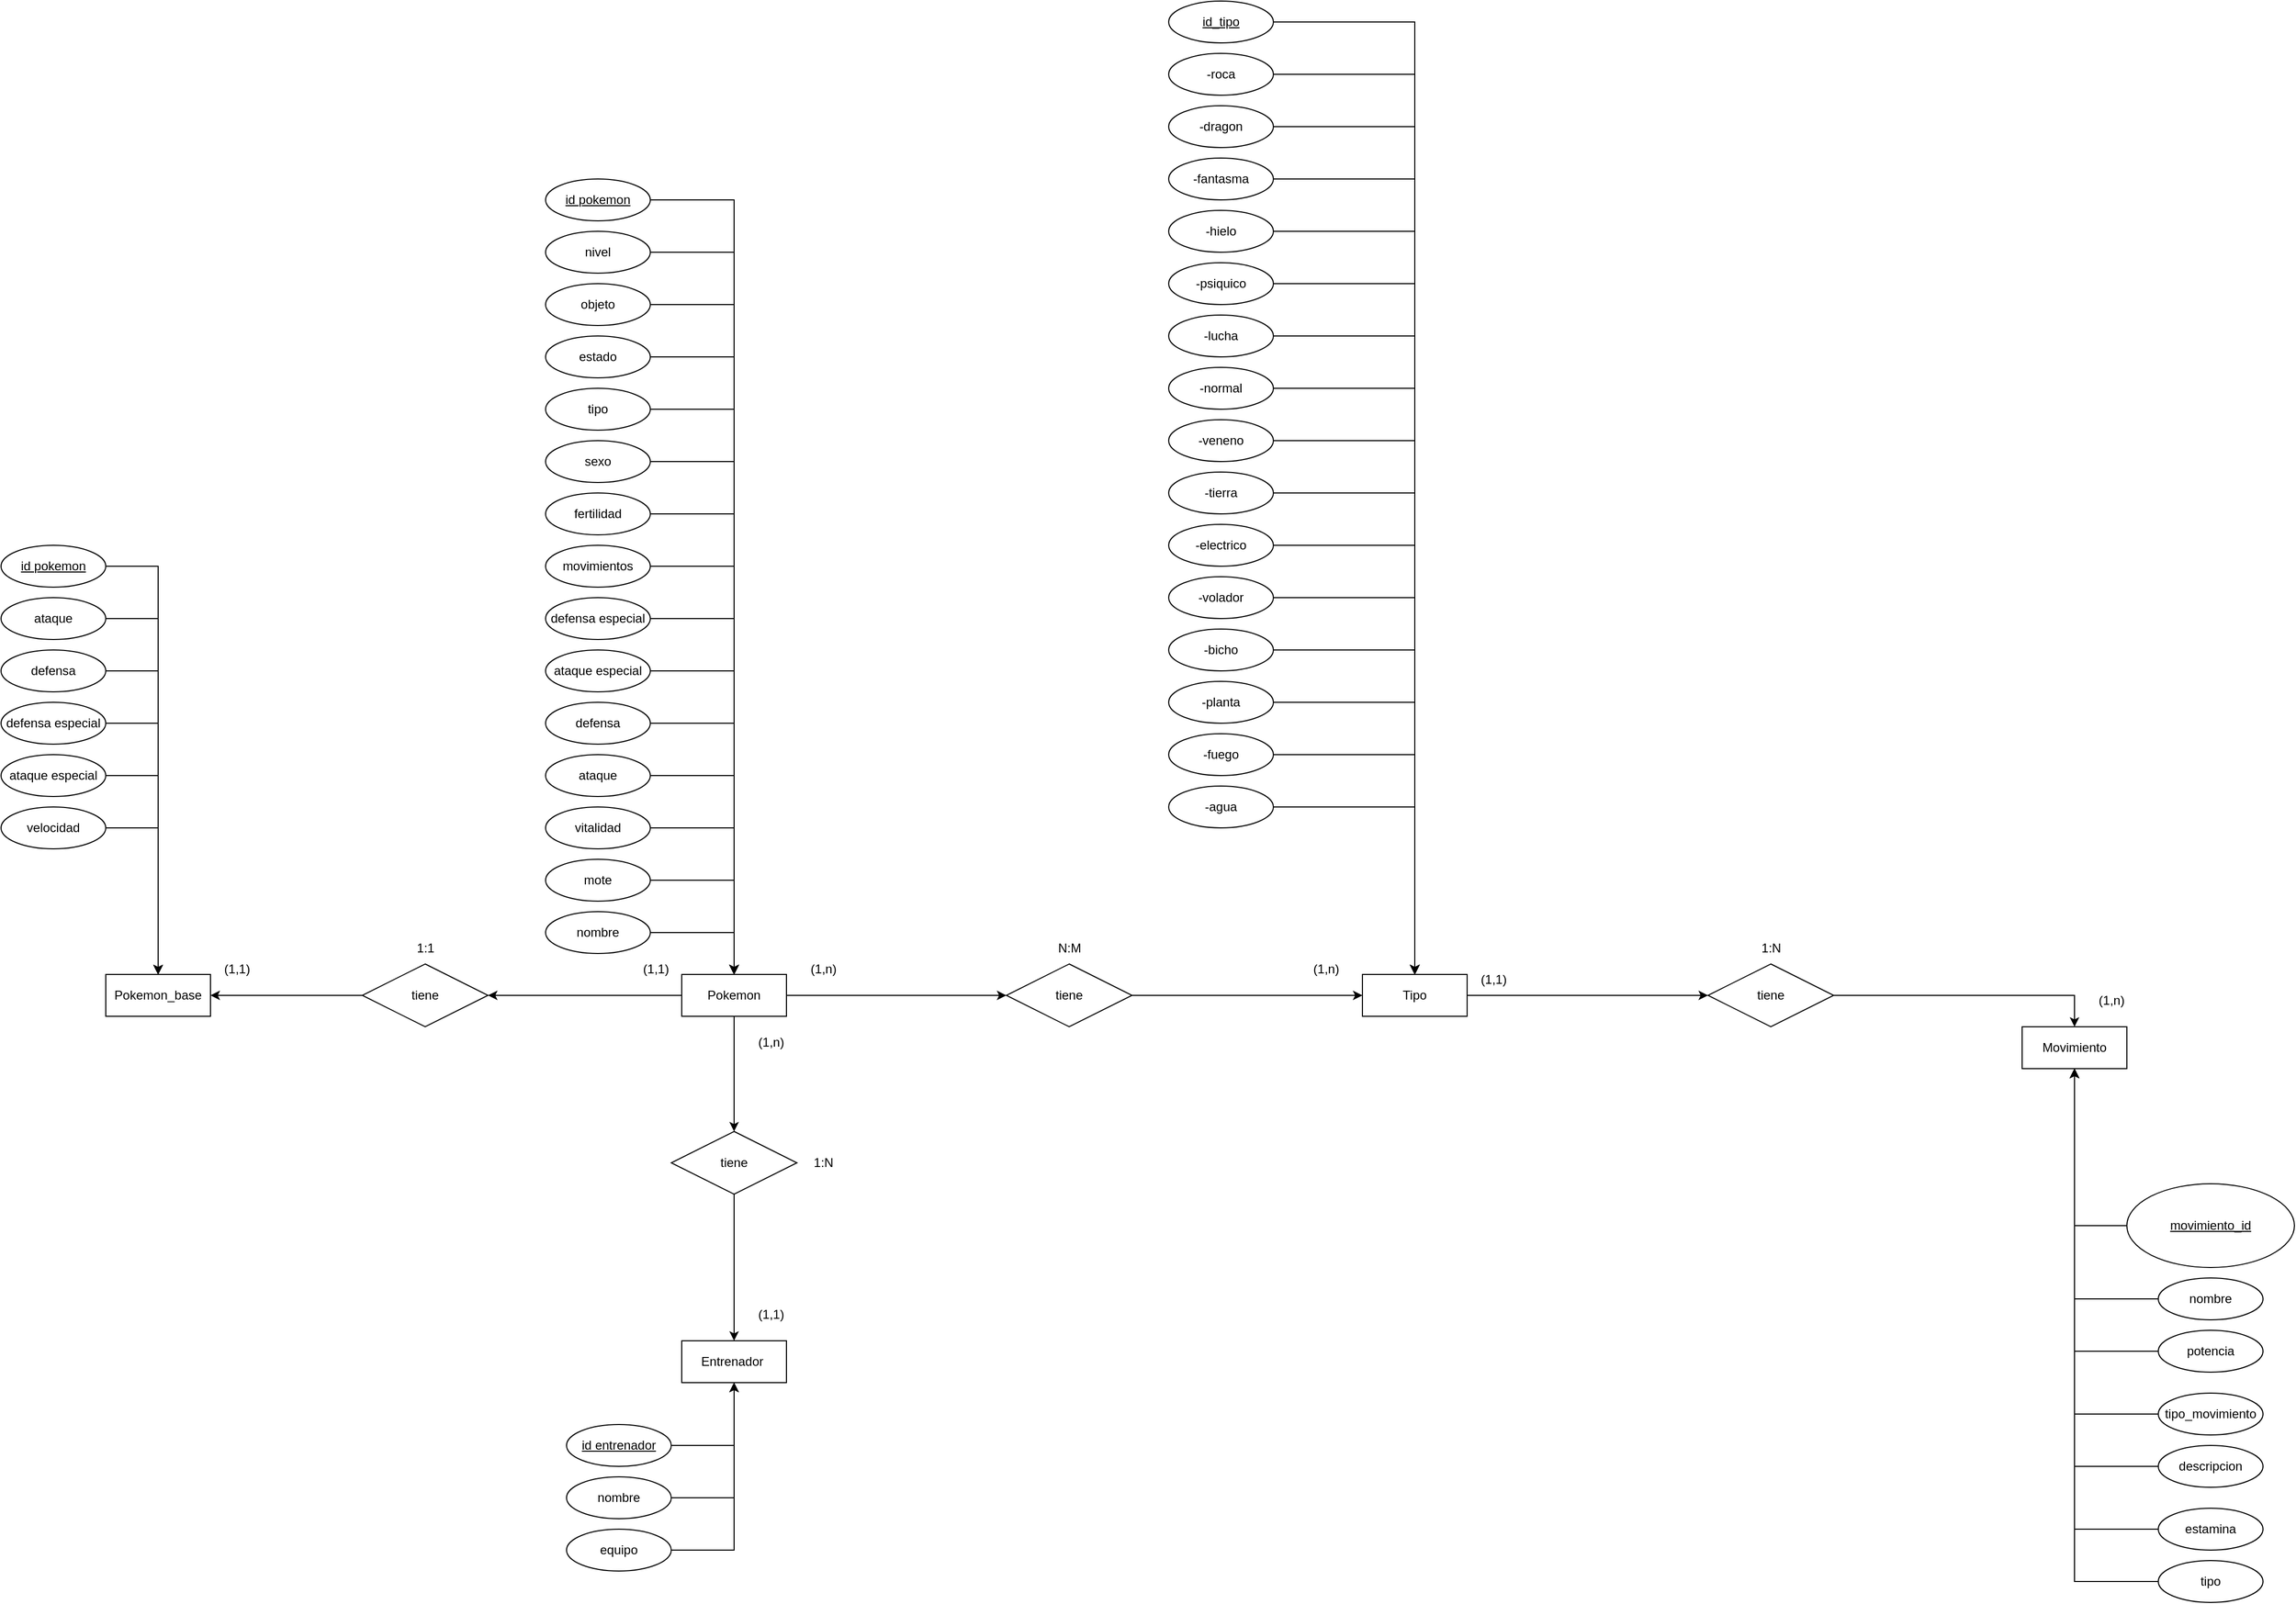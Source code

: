 <mxfile version="21.1.0" type="device">
  <diagram id="R2lEEEUBdFMjLlhIrx00" name="Page-1">
    <mxGraphModel dx="2435" dy="-4195" grid="1" gridSize="10" guides="1" tooltips="1" connect="1" arrows="1" fold="1" page="1" pageScale="1" pageWidth="850" pageHeight="1100" math="0" shadow="0" extFonts="Permanent Marker^https://fonts.googleapis.com/css?family=Permanent+Marker">
      <root>
        <mxCell id="0" />
        <mxCell id="1" parent="0" />
        <mxCell id="x5G75nbqkh0U1uUKyFEa-530" style="edgeStyle=orthogonalEdgeStyle;rounded=0;orthogonalLoop=1;jettySize=auto;html=1;exitX=1;exitY=0.5;exitDx=0;exitDy=0;entryX=0;entryY=0.5;entryDx=0;entryDy=0;" parent="1" source="qln_caeNBjAnbk7us_ng-47" target="qln_caeNBjAnbk7us_ng-74" edge="1">
          <mxGeometry relative="1" as="geometry" />
        </mxCell>
        <mxCell id="NhyKZMnc2FJVeLlSs4U3-15" style="edgeStyle=orthogonalEdgeStyle;rounded=0;orthogonalLoop=1;jettySize=auto;html=1;exitX=0.5;exitY=1;exitDx=0;exitDy=0;entryX=0.5;entryY=0;entryDx=0;entryDy=0;" parent="1" source="qln_caeNBjAnbk7us_ng-47" target="NhyKZMnc2FJVeLlSs4U3-10" edge="1">
          <mxGeometry relative="1" as="geometry" />
        </mxCell>
        <mxCell id="oqdAlFlm3cxLVqcBOJ25-38" style="edgeStyle=orthogonalEdgeStyle;rounded=0;orthogonalLoop=1;jettySize=auto;html=1;exitX=0;exitY=0.5;exitDx=0;exitDy=0;entryX=1;entryY=0.5;entryDx=0;entryDy=0;" edge="1" parent="1" source="qln_caeNBjAnbk7us_ng-47" target="oqdAlFlm3cxLVqcBOJ25-37">
          <mxGeometry relative="1" as="geometry" />
        </mxCell>
        <mxCell id="qln_caeNBjAnbk7us_ng-47" value="Pokemon" style="whiteSpace=wrap;html=1;align=center;" parent="1" vertex="1">
          <mxGeometry x="-180" y="6580" width="100" height="40" as="geometry" />
        </mxCell>
        <mxCell id="x5G75nbqkh0U1uUKyFEa-531" style="edgeStyle=orthogonalEdgeStyle;rounded=0;orthogonalLoop=1;jettySize=auto;html=1;exitX=1;exitY=0.5;exitDx=0;exitDy=0;entryX=0;entryY=0.5;entryDx=0;entryDy=0;" parent="1" source="qln_caeNBjAnbk7us_ng-74" target="x5G75nbqkh0U1uUKyFEa-524" edge="1">
          <mxGeometry relative="1" as="geometry" />
        </mxCell>
        <mxCell id="qln_caeNBjAnbk7us_ng-74" value="tiene" style="shape=rhombus;perimeter=rhombusPerimeter;whiteSpace=wrap;html=1;align=center;" parent="1" vertex="1">
          <mxGeometry x="130" y="6570" width="120" height="60" as="geometry" />
        </mxCell>
        <mxCell id="AE3IdgqN83eDhT4mOjnv-27" style="edgeStyle=orthogonalEdgeStyle;rounded=0;orthogonalLoop=1;jettySize=auto;html=1;exitX=1;exitY=0.5;exitDx=0;exitDy=0;" parent="1" source="qln_caeNBjAnbk7us_ng-88" target="qln_caeNBjAnbk7us_ng-47" edge="1">
          <mxGeometry relative="1" as="geometry" />
        </mxCell>
        <mxCell id="qln_caeNBjAnbk7us_ng-88" value="id pokemon" style="ellipse;whiteSpace=wrap;html=1;align=center;fontStyle=4;" parent="1" vertex="1">
          <mxGeometry x="-310" y="5820" width="100" height="40" as="geometry" />
        </mxCell>
        <mxCell id="AE3IdgqN83eDhT4mOjnv-26" style="edgeStyle=orthogonalEdgeStyle;rounded=0;orthogonalLoop=1;jettySize=auto;html=1;exitX=1;exitY=0.5;exitDx=0;exitDy=0;" parent="1" source="qln_caeNBjAnbk7us_ng-89" target="qln_caeNBjAnbk7us_ng-47" edge="1">
          <mxGeometry relative="1" as="geometry" />
        </mxCell>
        <mxCell id="qln_caeNBjAnbk7us_ng-89" value="nivel" style="ellipse;whiteSpace=wrap;html=1;align=center;" parent="1" vertex="1">
          <mxGeometry x="-310" y="5870" width="100" height="40" as="geometry" />
        </mxCell>
        <mxCell id="AE3IdgqN83eDhT4mOjnv-23" style="edgeStyle=orthogonalEdgeStyle;rounded=0;orthogonalLoop=1;jettySize=auto;html=1;exitX=1;exitY=0.5;exitDx=0;exitDy=0;entryX=0.5;entryY=0;entryDx=0;entryDy=0;" parent="1" source="qln_caeNBjAnbk7us_ng-90" target="qln_caeNBjAnbk7us_ng-47" edge="1">
          <mxGeometry relative="1" as="geometry" />
        </mxCell>
        <mxCell id="qln_caeNBjAnbk7us_ng-90" value="tipo" style="ellipse;whiteSpace=wrap;html=1;align=center;" parent="1" vertex="1">
          <mxGeometry x="-310" y="6020" width="100" height="40" as="geometry" />
        </mxCell>
        <mxCell id="AE3IdgqN83eDhT4mOjnv-24" style="edgeStyle=orthogonalEdgeStyle;rounded=0;orthogonalLoop=1;jettySize=auto;html=1;exitX=1;exitY=0.5;exitDx=0;exitDy=0;" parent="1" source="qln_caeNBjAnbk7us_ng-91" target="qln_caeNBjAnbk7us_ng-47" edge="1">
          <mxGeometry relative="1" as="geometry" />
        </mxCell>
        <mxCell id="qln_caeNBjAnbk7us_ng-91" value="estado" style="ellipse;whiteSpace=wrap;html=1;align=center;" parent="1" vertex="1">
          <mxGeometry x="-310" y="5970" width="100" height="40" as="geometry" />
        </mxCell>
        <mxCell id="AE3IdgqN83eDhT4mOjnv-25" style="edgeStyle=orthogonalEdgeStyle;rounded=0;orthogonalLoop=1;jettySize=auto;html=1;exitX=1;exitY=0.5;exitDx=0;exitDy=0;" parent="1" source="qln_caeNBjAnbk7us_ng-92" target="qln_caeNBjAnbk7us_ng-47" edge="1">
          <mxGeometry relative="1" as="geometry" />
        </mxCell>
        <mxCell id="qln_caeNBjAnbk7us_ng-92" value="objeto" style="ellipse;whiteSpace=wrap;html=1;align=center;" parent="1" vertex="1">
          <mxGeometry x="-310" y="5920" width="100" height="40" as="geometry" />
        </mxCell>
        <mxCell id="AE3IdgqN83eDhT4mOjnv-22" style="edgeStyle=orthogonalEdgeStyle;rounded=0;orthogonalLoop=1;jettySize=auto;html=1;exitX=1;exitY=0.5;exitDx=0;exitDy=0;entryX=0.5;entryY=0;entryDx=0;entryDy=0;" parent="1" source="qln_caeNBjAnbk7us_ng-93" target="qln_caeNBjAnbk7us_ng-47" edge="1">
          <mxGeometry relative="1" as="geometry" />
        </mxCell>
        <mxCell id="qln_caeNBjAnbk7us_ng-93" value="sexo" style="ellipse;whiteSpace=wrap;html=1;align=center;" parent="1" vertex="1">
          <mxGeometry x="-310" y="6070" width="100" height="40" as="geometry" />
        </mxCell>
        <mxCell id="AE3IdgqN83eDhT4mOjnv-21" style="edgeStyle=orthogonalEdgeStyle;rounded=0;orthogonalLoop=1;jettySize=auto;html=1;exitX=1;exitY=0.5;exitDx=0;exitDy=0;entryX=0.5;entryY=0;entryDx=0;entryDy=0;" parent="1" source="qln_caeNBjAnbk7us_ng-94" target="qln_caeNBjAnbk7us_ng-47" edge="1">
          <mxGeometry relative="1" as="geometry" />
        </mxCell>
        <mxCell id="qln_caeNBjAnbk7us_ng-94" value="fertilidad" style="ellipse;whiteSpace=wrap;html=1;align=center;" parent="1" vertex="1">
          <mxGeometry x="-310" y="6120" width="100" height="40" as="geometry" />
        </mxCell>
        <mxCell id="qln_caeNBjAnbk7us_ng-101" value="(1,n)" style="text;html=1;align=center;verticalAlign=middle;resizable=0;points=[];autosize=1;strokeColor=none;fillColor=none;" parent="1" vertex="1">
          <mxGeometry x="410" y="6560" width="50" height="30" as="geometry" />
        </mxCell>
        <mxCell id="qln_caeNBjAnbk7us_ng-102" value="(1,n)" style="text;html=1;align=center;verticalAlign=middle;resizable=0;points=[];autosize=1;strokeColor=none;fillColor=none;" parent="1" vertex="1">
          <mxGeometry x="-70" y="6560" width="50" height="30" as="geometry" />
        </mxCell>
        <mxCell id="qln_caeNBjAnbk7us_ng-103" value="N:M" style="text;html=1;align=center;verticalAlign=middle;resizable=0;points=[];autosize=1;strokeColor=none;fillColor=none;" parent="1" vertex="1">
          <mxGeometry x="165" y="6540" width="50" height="30" as="geometry" />
        </mxCell>
        <mxCell id="NhyKZMnc2FJVeLlSs4U3-11" style="edgeStyle=orthogonalEdgeStyle;rounded=0;orthogonalLoop=1;jettySize=auto;html=1;exitX=1;exitY=0.5;exitDx=0;exitDy=0;entryX=0;entryY=0.5;entryDx=0;entryDy=0;" parent="1" source="x5G75nbqkh0U1uUKyFEa-524" target="NhyKZMnc2FJVeLlSs4U3-5" edge="1">
          <mxGeometry relative="1" as="geometry" />
        </mxCell>
        <mxCell id="x5G75nbqkh0U1uUKyFEa-524" value="Tipo" style="whiteSpace=wrap;html=1;align=center;" parent="1" vertex="1">
          <mxGeometry x="470" y="6580" width="100" height="40" as="geometry" />
        </mxCell>
        <mxCell id="x5G75nbqkh0U1uUKyFEa-525" value="Entrenador&amp;nbsp;" style="whiteSpace=wrap;html=1;align=center;" parent="1" vertex="1">
          <mxGeometry x="-180" y="6930" width="100" height="40" as="geometry" />
        </mxCell>
        <mxCell id="oqdAlFlm3cxLVqcBOJ25-4" style="edgeStyle=orthogonalEdgeStyle;rounded=0;orthogonalLoop=1;jettySize=auto;html=1;exitX=1;exitY=0.5;exitDx=0;exitDy=0;entryX=0.5;entryY=0;entryDx=0;entryDy=0;" edge="1" parent="1" source="NhyKZMnc2FJVeLlSs4U3-5" target="NhyKZMnc2FJVeLlSs4U3-8">
          <mxGeometry relative="1" as="geometry" />
        </mxCell>
        <mxCell id="NhyKZMnc2FJVeLlSs4U3-5" value="tiene" style="shape=rhombus;perimeter=rhombusPerimeter;whiteSpace=wrap;html=1;align=center;" parent="1" vertex="1">
          <mxGeometry x="800" y="6570" width="120" height="60" as="geometry" />
        </mxCell>
        <mxCell id="NhyKZMnc2FJVeLlSs4U3-8" value="Movimiento" style="whiteSpace=wrap;html=1;align=center;" parent="1" vertex="1">
          <mxGeometry x="1100" y="6630" width="100" height="40" as="geometry" />
        </mxCell>
        <mxCell id="NhyKZMnc2FJVeLlSs4U3-16" style="edgeStyle=orthogonalEdgeStyle;rounded=0;orthogonalLoop=1;jettySize=auto;html=1;exitX=0.5;exitY=1;exitDx=0;exitDy=0;entryX=0.5;entryY=0;entryDx=0;entryDy=0;" parent="1" source="NhyKZMnc2FJVeLlSs4U3-10" target="x5G75nbqkh0U1uUKyFEa-525" edge="1">
          <mxGeometry relative="1" as="geometry" />
        </mxCell>
        <mxCell id="NhyKZMnc2FJVeLlSs4U3-10" value="tiene" style="shape=rhombus;perimeter=rhombusPerimeter;whiteSpace=wrap;html=1;align=center;" parent="1" vertex="1">
          <mxGeometry x="-190" y="6730" width="120" height="60" as="geometry" />
        </mxCell>
        <mxCell id="NhyKZMnc2FJVeLlSs4U3-36" value="(1,n)" style="text;html=1;align=center;verticalAlign=middle;resizable=0;points=[];autosize=1;strokeColor=none;fillColor=none;" parent="1" vertex="1">
          <mxGeometry x="1160" y="6590" width="50" height="30" as="geometry" />
        </mxCell>
        <mxCell id="NhyKZMnc2FJVeLlSs4U3-37" value="(1,1)" style="text;html=1;align=center;verticalAlign=middle;resizable=0;points=[];autosize=1;strokeColor=none;fillColor=none;" parent="1" vertex="1">
          <mxGeometry x="570" y="6570" width="50" height="30" as="geometry" />
        </mxCell>
        <mxCell id="NhyKZMnc2FJVeLlSs4U3-41" value="1:N" style="text;html=1;align=center;verticalAlign=middle;resizable=0;points=[];autosize=1;strokeColor=none;fillColor=none;" parent="1" vertex="1">
          <mxGeometry x="840" y="6540" width="40" height="30" as="geometry" />
        </mxCell>
        <mxCell id="AE3IdgqN83eDhT4mOjnv-20" style="edgeStyle=orthogonalEdgeStyle;rounded=0;orthogonalLoop=1;jettySize=auto;html=1;exitX=1;exitY=0.5;exitDx=0;exitDy=0;entryX=0.5;entryY=0;entryDx=0;entryDy=0;" parent="1" source="AE3IdgqN83eDhT4mOjnv-2" target="qln_caeNBjAnbk7us_ng-47" edge="1">
          <mxGeometry relative="1" as="geometry" />
        </mxCell>
        <mxCell id="AE3IdgqN83eDhT4mOjnv-2" value="movimientos" style="ellipse;whiteSpace=wrap;html=1;align=center;" parent="1" vertex="1">
          <mxGeometry x="-310" y="6170" width="100" height="40" as="geometry" />
        </mxCell>
        <mxCell id="AE3IdgqN83eDhT4mOjnv-16" style="edgeStyle=orthogonalEdgeStyle;rounded=0;orthogonalLoop=1;jettySize=auto;html=1;exitX=1;exitY=0.5;exitDx=0;exitDy=0;entryX=0.5;entryY=0;entryDx=0;entryDy=0;" parent="1" source="AE3IdgqN83eDhT4mOjnv-3" target="qln_caeNBjAnbk7us_ng-47" edge="1">
          <mxGeometry relative="1" as="geometry" />
        </mxCell>
        <mxCell id="AE3IdgqN83eDhT4mOjnv-3" value="defensa" style="ellipse;whiteSpace=wrap;html=1;align=center;" parent="1" vertex="1">
          <mxGeometry x="-310" y="6320" width="100" height="40" as="geometry" />
        </mxCell>
        <mxCell id="AE3IdgqN83eDhT4mOjnv-19" style="edgeStyle=orthogonalEdgeStyle;rounded=0;orthogonalLoop=1;jettySize=auto;html=1;exitX=1;exitY=0.5;exitDx=0;exitDy=0;" parent="1" source="AE3IdgqN83eDhT4mOjnv-4" target="qln_caeNBjAnbk7us_ng-47" edge="1">
          <mxGeometry relative="1" as="geometry" />
        </mxCell>
        <mxCell id="AE3IdgqN83eDhT4mOjnv-4" value="ataque especial&lt;br/&gt;" style="ellipse;whiteSpace=wrap;html=1;align=center;" parent="1" vertex="1">
          <mxGeometry x="-310" y="6270" width="100" height="40" as="geometry" />
        </mxCell>
        <mxCell id="AE3IdgqN83eDhT4mOjnv-18" style="edgeStyle=orthogonalEdgeStyle;rounded=0;orthogonalLoop=1;jettySize=auto;html=1;exitX=1;exitY=0.5;exitDx=0;exitDy=0;" parent="1" source="AE3IdgqN83eDhT4mOjnv-5" target="qln_caeNBjAnbk7us_ng-47" edge="1">
          <mxGeometry relative="1" as="geometry" />
        </mxCell>
        <mxCell id="AE3IdgqN83eDhT4mOjnv-5" value="defensa especial&lt;br/&gt;" style="ellipse;whiteSpace=wrap;html=1;align=center;" parent="1" vertex="1">
          <mxGeometry x="-310" y="6220" width="100" height="40" as="geometry" />
        </mxCell>
        <mxCell id="AE3IdgqN83eDhT4mOjnv-17" style="edgeStyle=orthogonalEdgeStyle;rounded=0;orthogonalLoop=1;jettySize=auto;html=1;exitX=1;exitY=0.5;exitDx=0;exitDy=0;" parent="1" source="AE3IdgqN83eDhT4mOjnv-6" target="qln_caeNBjAnbk7us_ng-47" edge="1">
          <mxGeometry relative="1" as="geometry" />
        </mxCell>
        <mxCell id="AE3IdgqN83eDhT4mOjnv-6" value="ataque" style="ellipse;whiteSpace=wrap;html=1;align=center;" parent="1" vertex="1">
          <mxGeometry x="-310" y="6370" width="100" height="40" as="geometry" />
        </mxCell>
        <mxCell id="AE3IdgqN83eDhT4mOjnv-15" style="edgeStyle=orthogonalEdgeStyle;rounded=0;orthogonalLoop=1;jettySize=auto;html=1;exitX=1;exitY=0.5;exitDx=0;exitDy=0;" parent="1" source="AE3IdgqN83eDhT4mOjnv-7" target="qln_caeNBjAnbk7us_ng-47" edge="1">
          <mxGeometry relative="1" as="geometry" />
        </mxCell>
        <mxCell id="AE3IdgqN83eDhT4mOjnv-7" value="vitalidad" style="ellipse;whiteSpace=wrap;html=1;align=center;" parent="1" vertex="1">
          <mxGeometry x="-310" y="6420" width="100" height="40" as="geometry" />
        </mxCell>
        <mxCell id="AE3IdgqN83eDhT4mOjnv-11" style="edgeStyle=orthogonalEdgeStyle;rounded=0;orthogonalLoop=1;jettySize=auto;html=1;exitX=1;exitY=0.5;exitDx=0;exitDy=0;entryX=0.5;entryY=0;entryDx=0;entryDy=0;" parent="1" source="AE3IdgqN83eDhT4mOjnv-8" target="qln_caeNBjAnbk7us_ng-47" edge="1">
          <mxGeometry relative="1" as="geometry" />
        </mxCell>
        <mxCell id="AE3IdgqN83eDhT4mOjnv-8" value="mote" style="ellipse;whiteSpace=wrap;html=1;align=center;" parent="1" vertex="1">
          <mxGeometry x="-310" y="6470" width="100" height="40" as="geometry" />
        </mxCell>
        <mxCell id="AE3IdgqN83eDhT4mOjnv-10" style="edgeStyle=orthogonalEdgeStyle;rounded=0;orthogonalLoop=1;jettySize=auto;html=1;exitX=1;exitY=0.5;exitDx=0;exitDy=0;" parent="1" source="AE3IdgqN83eDhT4mOjnv-9" target="qln_caeNBjAnbk7us_ng-47" edge="1">
          <mxGeometry relative="1" as="geometry" />
        </mxCell>
        <mxCell id="AE3IdgqN83eDhT4mOjnv-9" value="nombre" style="ellipse;whiteSpace=wrap;html=1;align=center;" parent="1" vertex="1">
          <mxGeometry x="-310" y="6520" width="100" height="40" as="geometry" />
        </mxCell>
        <mxCell id="AE3IdgqN83eDhT4mOjnv-44" style="edgeStyle=orthogonalEdgeStyle;rounded=0;orthogonalLoop=1;jettySize=auto;html=1;exitX=1;exitY=0.5;exitDx=0;exitDy=0;entryX=0.5;entryY=1;entryDx=0;entryDy=0;" parent="1" source="AE3IdgqN83eDhT4mOjnv-28" target="x5G75nbqkh0U1uUKyFEa-525" edge="1">
          <mxGeometry relative="1" as="geometry" />
        </mxCell>
        <mxCell id="AE3IdgqN83eDhT4mOjnv-28" value="id entrenador" style="ellipse;whiteSpace=wrap;html=1;align=center;fontStyle=4;" parent="1" vertex="1">
          <mxGeometry x="-290" y="7010" width="100" height="40" as="geometry" />
        </mxCell>
        <mxCell id="AE3IdgqN83eDhT4mOjnv-46" style="edgeStyle=orthogonalEdgeStyle;rounded=0;orthogonalLoop=1;jettySize=auto;html=1;exitX=1;exitY=0.5;exitDx=0;exitDy=0;entryX=0.5;entryY=1;entryDx=0;entryDy=0;" parent="1" source="AE3IdgqN83eDhT4mOjnv-29" target="x5G75nbqkh0U1uUKyFEa-525" edge="1">
          <mxGeometry relative="1" as="geometry" />
        </mxCell>
        <mxCell id="AE3IdgqN83eDhT4mOjnv-29" value="equipo" style="ellipse;whiteSpace=wrap;html=1;align=center;" parent="1" vertex="1">
          <mxGeometry x="-290" y="7110" width="100" height="40" as="geometry" />
        </mxCell>
        <mxCell id="AE3IdgqN83eDhT4mOjnv-45" style="edgeStyle=orthogonalEdgeStyle;rounded=0;orthogonalLoop=1;jettySize=auto;html=1;exitX=1;exitY=0.5;exitDx=0;exitDy=0;entryX=0.5;entryY=1;entryDx=0;entryDy=0;" parent="1" source="AE3IdgqN83eDhT4mOjnv-43" target="x5G75nbqkh0U1uUKyFEa-525" edge="1">
          <mxGeometry relative="1" as="geometry" />
        </mxCell>
        <mxCell id="AE3IdgqN83eDhT4mOjnv-43" value="nombre" style="ellipse;whiteSpace=wrap;html=1;align=center;" parent="1" vertex="1">
          <mxGeometry x="-290" y="7060" width="100" height="40" as="geometry" />
        </mxCell>
        <mxCell id="AE3IdgqN83eDhT4mOjnv-98" style="edgeStyle=orthogonalEdgeStyle;rounded=0;orthogonalLoop=1;jettySize=auto;html=1;exitX=0;exitY=0.5;exitDx=0;exitDy=0;entryX=0.5;entryY=1;entryDx=0;entryDy=0;" parent="1" source="AE3IdgqN83eDhT4mOjnv-94" target="NhyKZMnc2FJVeLlSs4U3-8" edge="1">
          <mxGeometry relative="1" as="geometry" />
        </mxCell>
        <mxCell id="AE3IdgqN83eDhT4mOjnv-94" value="movimiento_id" style="ellipse;whiteSpace=wrap;html=1;align=center;fontStyle=4;" parent="1" vertex="1">
          <mxGeometry x="1200" y="6780" width="160" height="80" as="geometry" />
        </mxCell>
        <mxCell id="AE3IdgqN83eDhT4mOjnv-100" style="edgeStyle=orthogonalEdgeStyle;rounded=0;orthogonalLoop=1;jettySize=auto;html=1;exitX=0;exitY=0.5;exitDx=0;exitDy=0;" parent="1" source="AE3IdgqN83eDhT4mOjnv-95" target="NhyKZMnc2FJVeLlSs4U3-8" edge="1">
          <mxGeometry relative="1" as="geometry" />
        </mxCell>
        <mxCell id="AE3IdgqN83eDhT4mOjnv-95" value="potencia" style="ellipse;whiteSpace=wrap;html=1;align=center;" parent="1" vertex="1">
          <mxGeometry x="1230" y="6920" width="100" height="40" as="geometry" />
        </mxCell>
        <mxCell id="AE3IdgqN83eDhT4mOjnv-99" style="edgeStyle=orthogonalEdgeStyle;rounded=0;orthogonalLoop=1;jettySize=auto;html=1;exitX=0;exitY=0.5;exitDx=0;exitDy=0;entryX=0.5;entryY=1;entryDx=0;entryDy=0;" parent="1" source="AE3IdgqN83eDhT4mOjnv-96" target="NhyKZMnc2FJVeLlSs4U3-8" edge="1">
          <mxGeometry relative="1" as="geometry" />
        </mxCell>
        <mxCell id="AE3IdgqN83eDhT4mOjnv-96" value="nombre" style="ellipse;whiteSpace=wrap;html=1;align=center;" parent="1" vertex="1">
          <mxGeometry x="1230" y="6870" width="100" height="40" as="geometry" />
        </mxCell>
        <mxCell id="AE3IdgqN83eDhT4mOjnv-101" style="edgeStyle=orthogonalEdgeStyle;rounded=0;orthogonalLoop=1;jettySize=auto;html=1;exitX=0;exitY=0.5;exitDx=0;exitDy=0;" parent="1" source="AE3IdgqN83eDhT4mOjnv-97" target="NhyKZMnc2FJVeLlSs4U3-8" edge="1">
          <mxGeometry relative="1" as="geometry" />
        </mxCell>
        <mxCell id="AE3IdgqN83eDhT4mOjnv-97" value="descripcion" style="ellipse;whiteSpace=wrap;html=1;align=center;" parent="1" vertex="1">
          <mxGeometry x="1230" y="7030" width="100" height="40" as="geometry" />
        </mxCell>
        <mxCell id="AE3IdgqN83eDhT4mOjnv-136" style="edgeStyle=orthogonalEdgeStyle;rounded=0;orthogonalLoop=1;jettySize=auto;html=1;exitX=1;exitY=0.5;exitDx=0;exitDy=0;" parent="1" source="AE3IdgqN83eDhT4mOjnv-108" target="x5G75nbqkh0U1uUKyFEa-524" edge="1">
          <mxGeometry relative="1" as="geometry" />
        </mxCell>
        <mxCell id="AE3IdgqN83eDhT4mOjnv-108" value="-volador" style="ellipse;whiteSpace=wrap;html=1;align=center;" parent="1" vertex="1">
          <mxGeometry x="285" y="6200" width="100" height="40" as="geometry" />
        </mxCell>
        <mxCell id="AE3IdgqN83eDhT4mOjnv-135" style="edgeStyle=orthogonalEdgeStyle;rounded=0;orthogonalLoop=1;jettySize=auto;html=1;exitX=1;exitY=0.5;exitDx=0;exitDy=0;" parent="1" source="AE3IdgqN83eDhT4mOjnv-109" target="x5G75nbqkh0U1uUKyFEa-524" edge="1">
          <mxGeometry relative="1" as="geometry" />
        </mxCell>
        <mxCell id="AE3IdgqN83eDhT4mOjnv-109" value="-electrico" style="ellipse;whiteSpace=wrap;html=1;align=center;" parent="1" vertex="1">
          <mxGeometry x="285" y="6150" width="100" height="40" as="geometry" />
        </mxCell>
        <mxCell id="AE3IdgqN83eDhT4mOjnv-131" style="edgeStyle=orthogonalEdgeStyle;rounded=0;orthogonalLoop=1;jettySize=auto;html=1;exitX=1;exitY=0.5;exitDx=0;exitDy=0;" parent="1" source="AE3IdgqN83eDhT4mOjnv-110" target="x5G75nbqkh0U1uUKyFEa-524" edge="1">
          <mxGeometry relative="1" as="geometry" />
        </mxCell>
        <mxCell id="AE3IdgqN83eDhT4mOjnv-110" value="-tierra" style="ellipse;whiteSpace=wrap;html=1;align=center;" parent="1" vertex="1">
          <mxGeometry x="285" y="6100" width="100" height="40" as="geometry" />
        </mxCell>
        <mxCell id="AE3IdgqN83eDhT4mOjnv-137" style="edgeStyle=orthogonalEdgeStyle;rounded=0;orthogonalLoop=1;jettySize=auto;html=1;exitX=1;exitY=0.5;exitDx=0;exitDy=0;" parent="1" source="AE3IdgqN83eDhT4mOjnv-111" target="x5G75nbqkh0U1uUKyFEa-524" edge="1">
          <mxGeometry relative="1" as="geometry" />
        </mxCell>
        <mxCell id="AE3IdgqN83eDhT4mOjnv-111" value="-bicho" style="ellipse;whiteSpace=wrap;html=1;align=center;" parent="1" vertex="1">
          <mxGeometry x="285" y="6250" width="100" height="40" as="geometry" />
        </mxCell>
        <mxCell id="AE3IdgqN83eDhT4mOjnv-138" style="edgeStyle=orthogonalEdgeStyle;rounded=0;orthogonalLoop=1;jettySize=auto;html=1;exitX=1;exitY=0.5;exitDx=0;exitDy=0;" parent="1" source="AE3IdgqN83eDhT4mOjnv-112" target="x5G75nbqkh0U1uUKyFEa-524" edge="1">
          <mxGeometry relative="1" as="geometry" />
        </mxCell>
        <mxCell id="AE3IdgqN83eDhT4mOjnv-112" value="-planta" style="ellipse;whiteSpace=wrap;html=1;align=center;" parent="1" vertex="1">
          <mxGeometry x="285" y="6300" width="100" height="40" as="geometry" />
        </mxCell>
        <mxCell id="AE3IdgqN83eDhT4mOjnv-139" style="edgeStyle=orthogonalEdgeStyle;rounded=0;orthogonalLoop=1;jettySize=auto;html=1;exitX=1;exitY=0.5;exitDx=0;exitDy=0;" parent="1" source="AE3IdgqN83eDhT4mOjnv-113" target="x5G75nbqkh0U1uUKyFEa-524" edge="1">
          <mxGeometry relative="1" as="geometry" />
        </mxCell>
        <mxCell id="AE3IdgqN83eDhT4mOjnv-113" value="-fuego" style="ellipse;whiteSpace=wrap;html=1;align=center;" parent="1" vertex="1">
          <mxGeometry x="285" y="6350" width="100" height="40" as="geometry" />
        </mxCell>
        <mxCell id="AE3IdgqN83eDhT4mOjnv-140" style="edgeStyle=orthogonalEdgeStyle;rounded=0;orthogonalLoop=1;jettySize=auto;html=1;exitX=1;exitY=0.5;exitDx=0;exitDy=0;" parent="1" source="AE3IdgqN83eDhT4mOjnv-114" target="x5G75nbqkh0U1uUKyFEa-524" edge="1">
          <mxGeometry relative="1" as="geometry" />
        </mxCell>
        <mxCell id="AE3IdgqN83eDhT4mOjnv-114" value="-agua" style="ellipse;whiteSpace=wrap;html=1;align=center;" parent="1" vertex="1">
          <mxGeometry x="285" y="6400" width="100" height="40" as="geometry" />
        </mxCell>
        <mxCell id="AE3IdgqN83eDhT4mOjnv-130" style="edgeStyle=orthogonalEdgeStyle;rounded=0;orthogonalLoop=1;jettySize=auto;html=1;exitX=1;exitY=0.5;exitDx=0;exitDy=0;" parent="1" source="AE3IdgqN83eDhT4mOjnv-115" target="x5G75nbqkh0U1uUKyFEa-524" edge="1">
          <mxGeometry relative="1" as="geometry" />
        </mxCell>
        <mxCell id="AE3IdgqN83eDhT4mOjnv-115" value="-veneno" style="ellipse;whiteSpace=wrap;html=1;align=center;" parent="1" vertex="1">
          <mxGeometry x="285" y="6050" width="100" height="40" as="geometry" />
        </mxCell>
        <mxCell id="AE3IdgqN83eDhT4mOjnv-129" style="edgeStyle=orthogonalEdgeStyle;rounded=0;orthogonalLoop=1;jettySize=auto;html=1;exitX=1;exitY=0.5;exitDx=0;exitDy=0;entryX=0.5;entryY=0;entryDx=0;entryDy=0;" parent="1" source="AE3IdgqN83eDhT4mOjnv-116" target="x5G75nbqkh0U1uUKyFEa-524" edge="1">
          <mxGeometry relative="1" as="geometry" />
        </mxCell>
        <mxCell id="AE3IdgqN83eDhT4mOjnv-116" value="-normal" style="ellipse;whiteSpace=wrap;html=1;align=center;" parent="1" vertex="1">
          <mxGeometry x="285" y="6000" width="100" height="40" as="geometry" />
        </mxCell>
        <mxCell id="AE3IdgqN83eDhT4mOjnv-128" style="edgeStyle=orthogonalEdgeStyle;rounded=0;orthogonalLoop=1;jettySize=auto;html=1;exitX=1;exitY=0.5;exitDx=0;exitDy=0;" parent="1" source="AE3IdgqN83eDhT4mOjnv-117" target="x5G75nbqkh0U1uUKyFEa-524" edge="1">
          <mxGeometry relative="1" as="geometry" />
        </mxCell>
        <mxCell id="AE3IdgqN83eDhT4mOjnv-117" value="-lucha" style="ellipse;whiteSpace=wrap;html=1;align=center;" parent="1" vertex="1">
          <mxGeometry x="285" y="5950" width="100" height="40" as="geometry" />
        </mxCell>
        <mxCell id="AE3IdgqN83eDhT4mOjnv-127" style="edgeStyle=orthogonalEdgeStyle;rounded=0;orthogonalLoop=1;jettySize=auto;html=1;exitX=1;exitY=0.5;exitDx=0;exitDy=0;" parent="1" source="AE3IdgqN83eDhT4mOjnv-118" target="x5G75nbqkh0U1uUKyFEa-524" edge="1">
          <mxGeometry relative="1" as="geometry" />
        </mxCell>
        <mxCell id="AE3IdgqN83eDhT4mOjnv-118" value="-psiquico" style="ellipse;whiteSpace=wrap;html=1;align=center;" parent="1" vertex="1">
          <mxGeometry x="285" y="5900" width="100" height="40" as="geometry" />
        </mxCell>
        <mxCell id="AE3IdgqN83eDhT4mOjnv-126" style="edgeStyle=orthogonalEdgeStyle;rounded=0;orthogonalLoop=1;jettySize=auto;html=1;exitX=1;exitY=0.5;exitDx=0;exitDy=0;" parent="1" source="AE3IdgqN83eDhT4mOjnv-119" target="x5G75nbqkh0U1uUKyFEa-524" edge="1">
          <mxGeometry relative="1" as="geometry" />
        </mxCell>
        <mxCell id="AE3IdgqN83eDhT4mOjnv-119" value="-hielo" style="ellipse;whiteSpace=wrap;html=1;align=center;" parent="1" vertex="1">
          <mxGeometry x="285" y="5850" width="100" height="40" as="geometry" />
        </mxCell>
        <mxCell id="AE3IdgqN83eDhT4mOjnv-125" style="edgeStyle=orthogonalEdgeStyle;rounded=0;orthogonalLoop=1;jettySize=auto;html=1;exitX=1;exitY=0.5;exitDx=0;exitDy=0;" parent="1" source="AE3IdgqN83eDhT4mOjnv-120" target="x5G75nbqkh0U1uUKyFEa-524" edge="1">
          <mxGeometry relative="1" as="geometry" />
        </mxCell>
        <mxCell id="AE3IdgqN83eDhT4mOjnv-120" value="-fantasma" style="ellipse;whiteSpace=wrap;html=1;align=center;" parent="1" vertex="1">
          <mxGeometry x="285" y="5800" width="100" height="40" as="geometry" />
        </mxCell>
        <mxCell id="AE3IdgqN83eDhT4mOjnv-124" style="edgeStyle=orthogonalEdgeStyle;rounded=0;orthogonalLoop=1;jettySize=auto;html=1;exitX=1;exitY=0.5;exitDx=0;exitDy=0;entryX=0.5;entryY=0;entryDx=0;entryDy=0;" parent="1" source="AE3IdgqN83eDhT4mOjnv-121" target="x5G75nbqkh0U1uUKyFEa-524" edge="1">
          <mxGeometry relative="1" as="geometry" />
        </mxCell>
        <mxCell id="AE3IdgqN83eDhT4mOjnv-121" value="-dragon" style="ellipse;whiteSpace=wrap;html=1;align=center;" parent="1" vertex="1">
          <mxGeometry x="285" y="5750" width="100" height="40" as="geometry" />
        </mxCell>
        <mxCell id="AE3IdgqN83eDhT4mOjnv-123" style="edgeStyle=orthogonalEdgeStyle;rounded=0;orthogonalLoop=1;jettySize=auto;html=1;exitX=1;exitY=0.5;exitDx=0;exitDy=0;entryX=0.5;entryY=0;entryDx=0;entryDy=0;" parent="1" source="AE3IdgqN83eDhT4mOjnv-122" target="x5G75nbqkh0U1uUKyFEa-524" edge="1">
          <mxGeometry relative="1" as="geometry" />
        </mxCell>
        <mxCell id="AE3IdgqN83eDhT4mOjnv-122" value="-roca" style="ellipse;whiteSpace=wrap;html=1;align=center;" parent="1" vertex="1">
          <mxGeometry x="285" y="5700" width="100" height="40" as="geometry" />
        </mxCell>
        <mxCell id="2WcANxJ6mbg_gtBeb89z-2" style="edgeStyle=orthogonalEdgeStyle;rounded=0;orthogonalLoop=1;jettySize=auto;html=1;exitX=1;exitY=0.5;exitDx=0;exitDy=0;entryX=0.5;entryY=0;entryDx=0;entryDy=0;" parent="1" source="2WcANxJ6mbg_gtBeb89z-1" target="x5G75nbqkh0U1uUKyFEa-524" edge="1">
          <mxGeometry relative="1" as="geometry" />
        </mxCell>
        <mxCell id="2WcANxJ6mbg_gtBeb89z-1" value="&lt;u&gt;id_tipo&lt;/u&gt;" style="ellipse;whiteSpace=wrap;html=1;align=center;" parent="1" vertex="1">
          <mxGeometry x="285" y="5650" width="100" height="40" as="geometry" />
        </mxCell>
        <mxCell id="oqdAlFlm3cxLVqcBOJ25-15" style="edgeStyle=orthogonalEdgeStyle;rounded=0;orthogonalLoop=1;jettySize=auto;html=1;exitX=0;exitY=0.5;exitDx=0;exitDy=0;" edge="1" parent="1" source="oqdAlFlm3cxLVqcBOJ25-8" target="NhyKZMnc2FJVeLlSs4U3-8">
          <mxGeometry relative="1" as="geometry" />
        </mxCell>
        <mxCell id="oqdAlFlm3cxLVqcBOJ25-8" value="estamina" style="ellipse;whiteSpace=wrap;html=1;align=center;" vertex="1" parent="1">
          <mxGeometry x="1230" y="7090" width="100" height="40" as="geometry" />
        </mxCell>
        <mxCell id="oqdAlFlm3cxLVqcBOJ25-16" style="edgeStyle=orthogonalEdgeStyle;rounded=0;orthogonalLoop=1;jettySize=auto;html=1;exitX=0;exitY=0.5;exitDx=0;exitDy=0;" edge="1" parent="1" source="oqdAlFlm3cxLVqcBOJ25-9" target="NhyKZMnc2FJVeLlSs4U3-8">
          <mxGeometry relative="1" as="geometry" />
        </mxCell>
        <mxCell id="oqdAlFlm3cxLVqcBOJ25-9" value="tipo" style="ellipse;whiteSpace=wrap;html=1;align=center;" vertex="1" parent="1">
          <mxGeometry x="1230" y="7140" width="100" height="40" as="geometry" />
        </mxCell>
        <mxCell id="oqdAlFlm3cxLVqcBOJ25-14" style="edgeStyle=orthogonalEdgeStyle;rounded=0;orthogonalLoop=1;jettySize=auto;html=1;exitX=0;exitY=0.5;exitDx=0;exitDy=0;entryX=0.5;entryY=1;entryDx=0;entryDy=0;" edge="1" parent="1" source="oqdAlFlm3cxLVqcBOJ25-11" target="NhyKZMnc2FJVeLlSs4U3-8">
          <mxGeometry relative="1" as="geometry" />
        </mxCell>
        <mxCell id="oqdAlFlm3cxLVqcBOJ25-11" value="tipo_movimiento" style="ellipse;whiteSpace=wrap;html=1;align=center;" vertex="1" parent="1">
          <mxGeometry x="1230" y="6980" width="100" height="40" as="geometry" />
        </mxCell>
        <mxCell id="oqdAlFlm3cxLVqcBOJ25-17" value="Pokemon_base" style="whiteSpace=wrap;html=1;align=center;" vertex="1" parent="1">
          <mxGeometry x="-730" y="6580" width="100" height="40" as="geometry" />
        </mxCell>
        <mxCell id="oqdAlFlm3cxLVqcBOJ25-29" style="edgeStyle=orthogonalEdgeStyle;rounded=0;orthogonalLoop=1;jettySize=auto;html=1;exitX=1;exitY=0.5;exitDx=0;exitDy=0;entryX=0.5;entryY=0;entryDx=0;entryDy=0;" edge="1" parent="1" source="oqdAlFlm3cxLVqcBOJ25-19" target="oqdAlFlm3cxLVqcBOJ25-17">
          <mxGeometry relative="1" as="geometry" />
        </mxCell>
        <mxCell id="oqdAlFlm3cxLVqcBOJ25-19" value="id pokemon" style="ellipse;whiteSpace=wrap;html=1;align=center;fontStyle=4;" vertex="1" parent="1">
          <mxGeometry x="-830" y="6170" width="100" height="40" as="geometry" />
        </mxCell>
        <mxCell id="oqdAlFlm3cxLVqcBOJ25-30" style="edgeStyle=orthogonalEdgeStyle;rounded=0;orthogonalLoop=1;jettySize=auto;html=1;exitX=1;exitY=0.5;exitDx=0;exitDy=0;entryX=0.5;entryY=0;entryDx=0;entryDy=0;" edge="1" parent="1" source="oqdAlFlm3cxLVqcBOJ25-20" target="oqdAlFlm3cxLVqcBOJ25-17">
          <mxGeometry relative="1" as="geometry" />
        </mxCell>
        <mxCell id="oqdAlFlm3cxLVqcBOJ25-20" value="ataque" style="ellipse;whiteSpace=wrap;html=1;align=center;" vertex="1" parent="1">
          <mxGeometry x="-830" y="6220" width="100" height="40" as="geometry" />
        </mxCell>
        <mxCell id="oqdAlFlm3cxLVqcBOJ25-31" style="edgeStyle=orthogonalEdgeStyle;rounded=0;orthogonalLoop=1;jettySize=auto;html=1;exitX=1;exitY=0.5;exitDx=0;exitDy=0;entryX=0.5;entryY=0;entryDx=0;entryDy=0;" edge="1" parent="1" source="oqdAlFlm3cxLVqcBOJ25-23" target="oqdAlFlm3cxLVqcBOJ25-17">
          <mxGeometry relative="1" as="geometry" />
        </mxCell>
        <mxCell id="oqdAlFlm3cxLVqcBOJ25-23" value="defensa" style="ellipse;whiteSpace=wrap;html=1;align=center;" vertex="1" parent="1">
          <mxGeometry x="-830" y="6270" width="100" height="40" as="geometry" />
        </mxCell>
        <mxCell id="oqdAlFlm3cxLVqcBOJ25-33" style="edgeStyle=orthogonalEdgeStyle;rounded=0;orthogonalLoop=1;jettySize=auto;html=1;exitX=1;exitY=0.5;exitDx=0;exitDy=0;entryX=0.5;entryY=0;entryDx=0;entryDy=0;" edge="1" parent="1" source="oqdAlFlm3cxLVqcBOJ25-26" target="oqdAlFlm3cxLVqcBOJ25-17">
          <mxGeometry relative="1" as="geometry" />
        </mxCell>
        <mxCell id="oqdAlFlm3cxLVqcBOJ25-26" value="ataque especial&lt;br/&gt;" style="ellipse;whiteSpace=wrap;html=1;align=center;" vertex="1" parent="1">
          <mxGeometry x="-830" y="6370" width="100" height="40" as="geometry" />
        </mxCell>
        <mxCell id="oqdAlFlm3cxLVqcBOJ25-32" style="edgeStyle=orthogonalEdgeStyle;rounded=0;orthogonalLoop=1;jettySize=auto;html=1;exitX=1;exitY=0.5;exitDx=0;exitDy=0;entryX=0.5;entryY=0;entryDx=0;entryDy=0;" edge="1" parent="1" source="oqdAlFlm3cxLVqcBOJ25-27" target="oqdAlFlm3cxLVqcBOJ25-17">
          <mxGeometry relative="1" as="geometry" />
        </mxCell>
        <mxCell id="oqdAlFlm3cxLVqcBOJ25-27" value="defensa especial&lt;br/&gt;" style="ellipse;whiteSpace=wrap;html=1;align=center;" vertex="1" parent="1">
          <mxGeometry x="-830" y="6320" width="100" height="40" as="geometry" />
        </mxCell>
        <mxCell id="oqdAlFlm3cxLVqcBOJ25-34" style="edgeStyle=orthogonalEdgeStyle;rounded=0;orthogonalLoop=1;jettySize=auto;html=1;exitX=1;exitY=0.5;exitDx=0;exitDy=0;entryX=0.5;entryY=0;entryDx=0;entryDy=0;" edge="1" parent="1" source="oqdAlFlm3cxLVqcBOJ25-28" target="oqdAlFlm3cxLVqcBOJ25-17">
          <mxGeometry relative="1" as="geometry" />
        </mxCell>
        <mxCell id="oqdAlFlm3cxLVqcBOJ25-28" value="velocidad" style="ellipse;whiteSpace=wrap;html=1;align=center;" vertex="1" parent="1">
          <mxGeometry x="-830" y="6420" width="100" height="40" as="geometry" />
        </mxCell>
        <mxCell id="oqdAlFlm3cxLVqcBOJ25-36" value="(1,1)" style="text;html=1;align=center;verticalAlign=middle;resizable=0;points=[];autosize=1;strokeColor=none;fillColor=none;" vertex="1" parent="1">
          <mxGeometry x="-630" y="6560" width="50" height="30" as="geometry" />
        </mxCell>
        <mxCell id="oqdAlFlm3cxLVqcBOJ25-40" style="edgeStyle=orthogonalEdgeStyle;rounded=0;orthogonalLoop=1;jettySize=auto;html=1;exitX=0;exitY=0.5;exitDx=0;exitDy=0;entryX=1;entryY=0.5;entryDx=0;entryDy=0;" edge="1" parent="1" source="oqdAlFlm3cxLVqcBOJ25-37" target="oqdAlFlm3cxLVqcBOJ25-17">
          <mxGeometry relative="1" as="geometry" />
        </mxCell>
        <mxCell id="oqdAlFlm3cxLVqcBOJ25-37" value="tiene" style="shape=rhombus;perimeter=rhombusPerimeter;whiteSpace=wrap;html=1;align=center;" vertex="1" parent="1">
          <mxGeometry x="-485" y="6570" width="120" height="60" as="geometry" />
        </mxCell>
        <mxCell id="oqdAlFlm3cxLVqcBOJ25-41" value="(1,1)" style="text;html=1;align=center;verticalAlign=middle;resizable=0;points=[];autosize=1;strokeColor=none;fillColor=none;" vertex="1" parent="1">
          <mxGeometry x="-230" y="6560" width="50" height="30" as="geometry" />
        </mxCell>
        <mxCell id="oqdAlFlm3cxLVqcBOJ25-42" value="1:1" style="text;html=1;align=center;verticalAlign=middle;resizable=0;points=[];autosize=1;strokeColor=none;fillColor=none;" vertex="1" parent="1">
          <mxGeometry x="-445" y="6540" width="40" height="30" as="geometry" />
        </mxCell>
        <mxCell id="oqdAlFlm3cxLVqcBOJ25-43" value="(1,1)" style="text;html=1;align=center;verticalAlign=middle;resizable=0;points=[];autosize=1;strokeColor=none;fillColor=none;" vertex="1" parent="1">
          <mxGeometry x="-120" y="6890" width="50" height="30" as="geometry" />
        </mxCell>
        <mxCell id="oqdAlFlm3cxLVqcBOJ25-44" value="(1,n)" style="text;html=1;align=center;verticalAlign=middle;resizable=0;points=[];autosize=1;strokeColor=none;fillColor=none;" vertex="1" parent="1">
          <mxGeometry x="-120" y="6630" width="50" height="30" as="geometry" />
        </mxCell>
        <mxCell id="oqdAlFlm3cxLVqcBOJ25-45" value="1:N" style="text;html=1;align=center;verticalAlign=middle;resizable=0;points=[];autosize=1;strokeColor=none;fillColor=none;" vertex="1" parent="1">
          <mxGeometry x="-65" y="6745" width="40" height="30" as="geometry" />
        </mxCell>
      </root>
    </mxGraphModel>
  </diagram>
</mxfile>
